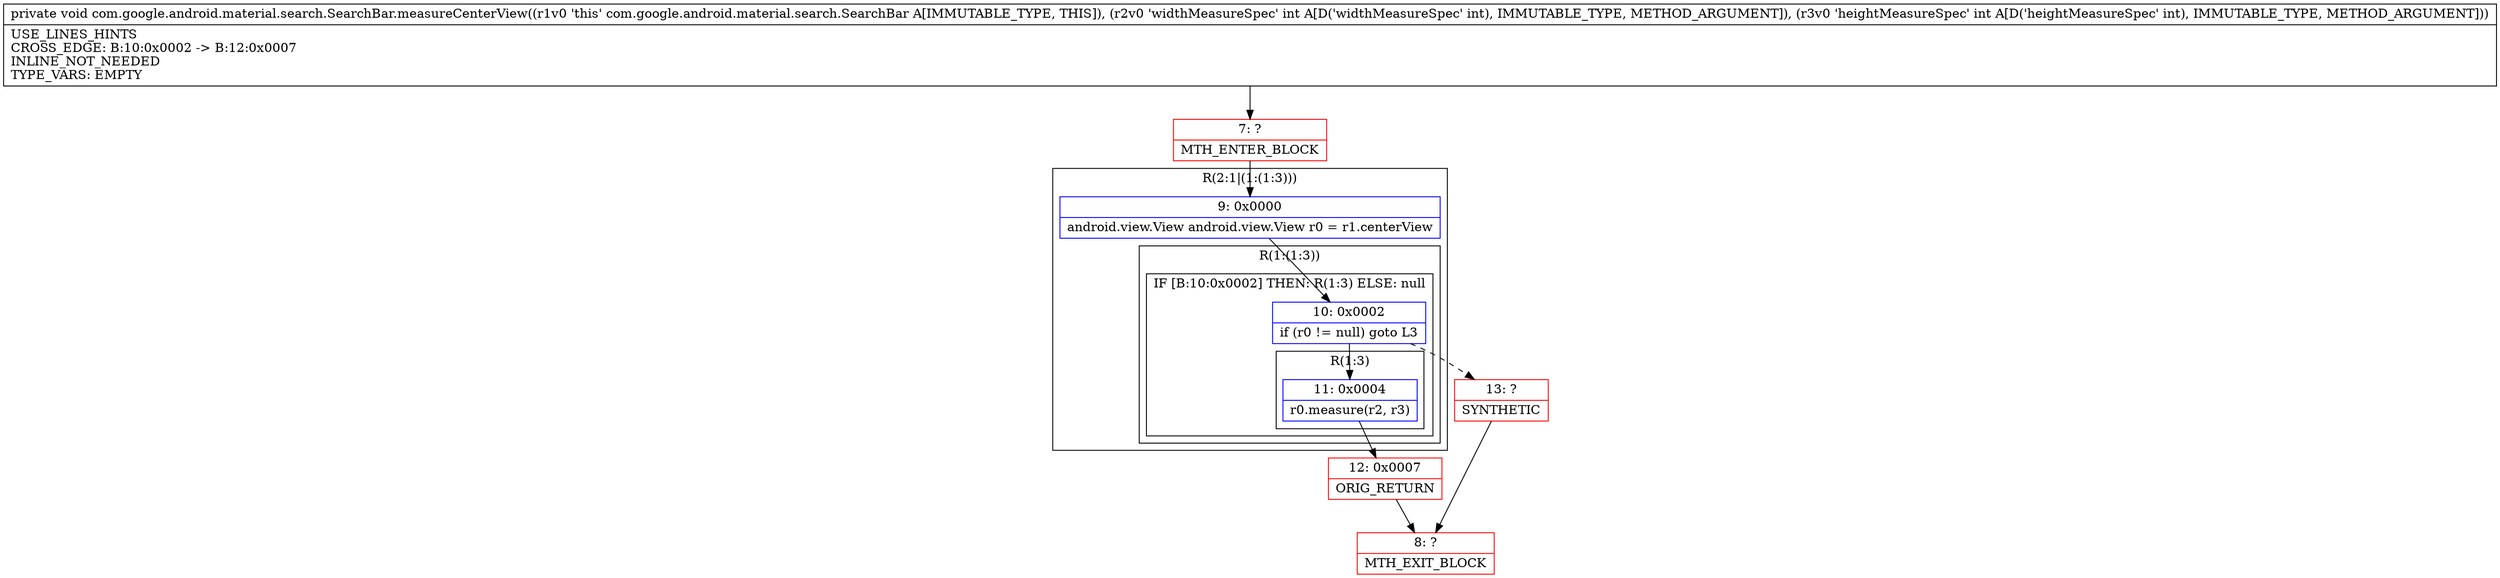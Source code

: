 digraph "CFG forcom.google.android.material.search.SearchBar.measureCenterView(II)V" {
subgraph cluster_Region_226561671 {
label = "R(2:1|(1:(1:3)))";
node [shape=record,color=blue];
Node_9 [shape=record,label="{9\:\ 0x0000|android.view.View android.view.View r0 = r1.centerView\l}"];
subgraph cluster_Region_934051240 {
label = "R(1:(1:3))";
node [shape=record,color=blue];
subgraph cluster_IfRegion_1912825998 {
label = "IF [B:10:0x0002] THEN: R(1:3) ELSE: null";
node [shape=record,color=blue];
Node_10 [shape=record,label="{10\:\ 0x0002|if (r0 != null) goto L3\l}"];
subgraph cluster_Region_949812633 {
label = "R(1:3)";
node [shape=record,color=blue];
Node_11 [shape=record,label="{11\:\ 0x0004|r0.measure(r2, r3)\l}"];
}
}
}
}
Node_7 [shape=record,color=red,label="{7\:\ ?|MTH_ENTER_BLOCK\l}"];
Node_12 [shape=record,color=red,label="{12\:\ 0x0007|ORIG_RETURN\l}"];
Node_8 [shape=record,color=red,label="{8\:\ ?|MTH_EXIT_BLOCK\l}"];
Node_13 [shape=record,color=red,label="{13\:\ ?|SYNTHETIC\l}"];
MethodNode[shape=record,label="{private void com.google.android.material.search.SearchBar.measureCenterView((r1v0 'this' com.google.android.material.search.SearchBar A[IMMUTABLE_TYPE, THIS]), (r2v0 'widthMeasureSpec' int A[D('widthMeasureSpec' int), IMMUTABLE_TYPE, METHOD_ARGUMENT]), (r3v0 'heightMeasureSpec' int A[D('heightMeasureSpec' int), IMMUTABLE_TYPE, METHOD_ARGUMENT]))  | USE_LINES_HINTS\lCROSS_EDGE: B:10:0x0002 \-\> B:12:0x0007\lINLINE_NOT_NEEDED\lTYPE_VARS: EMPTY\l}"];
MethodNode -> Node_7;Node_9 -> Node_10;
Node_10 -> Node_11;
Node_10 -> Node_13[style=dashed];
Node_11 -> Node_12;
Node_7 -> Node_9;
Node_12 -> Node_8;
Node_13 -> Node_8;
}

